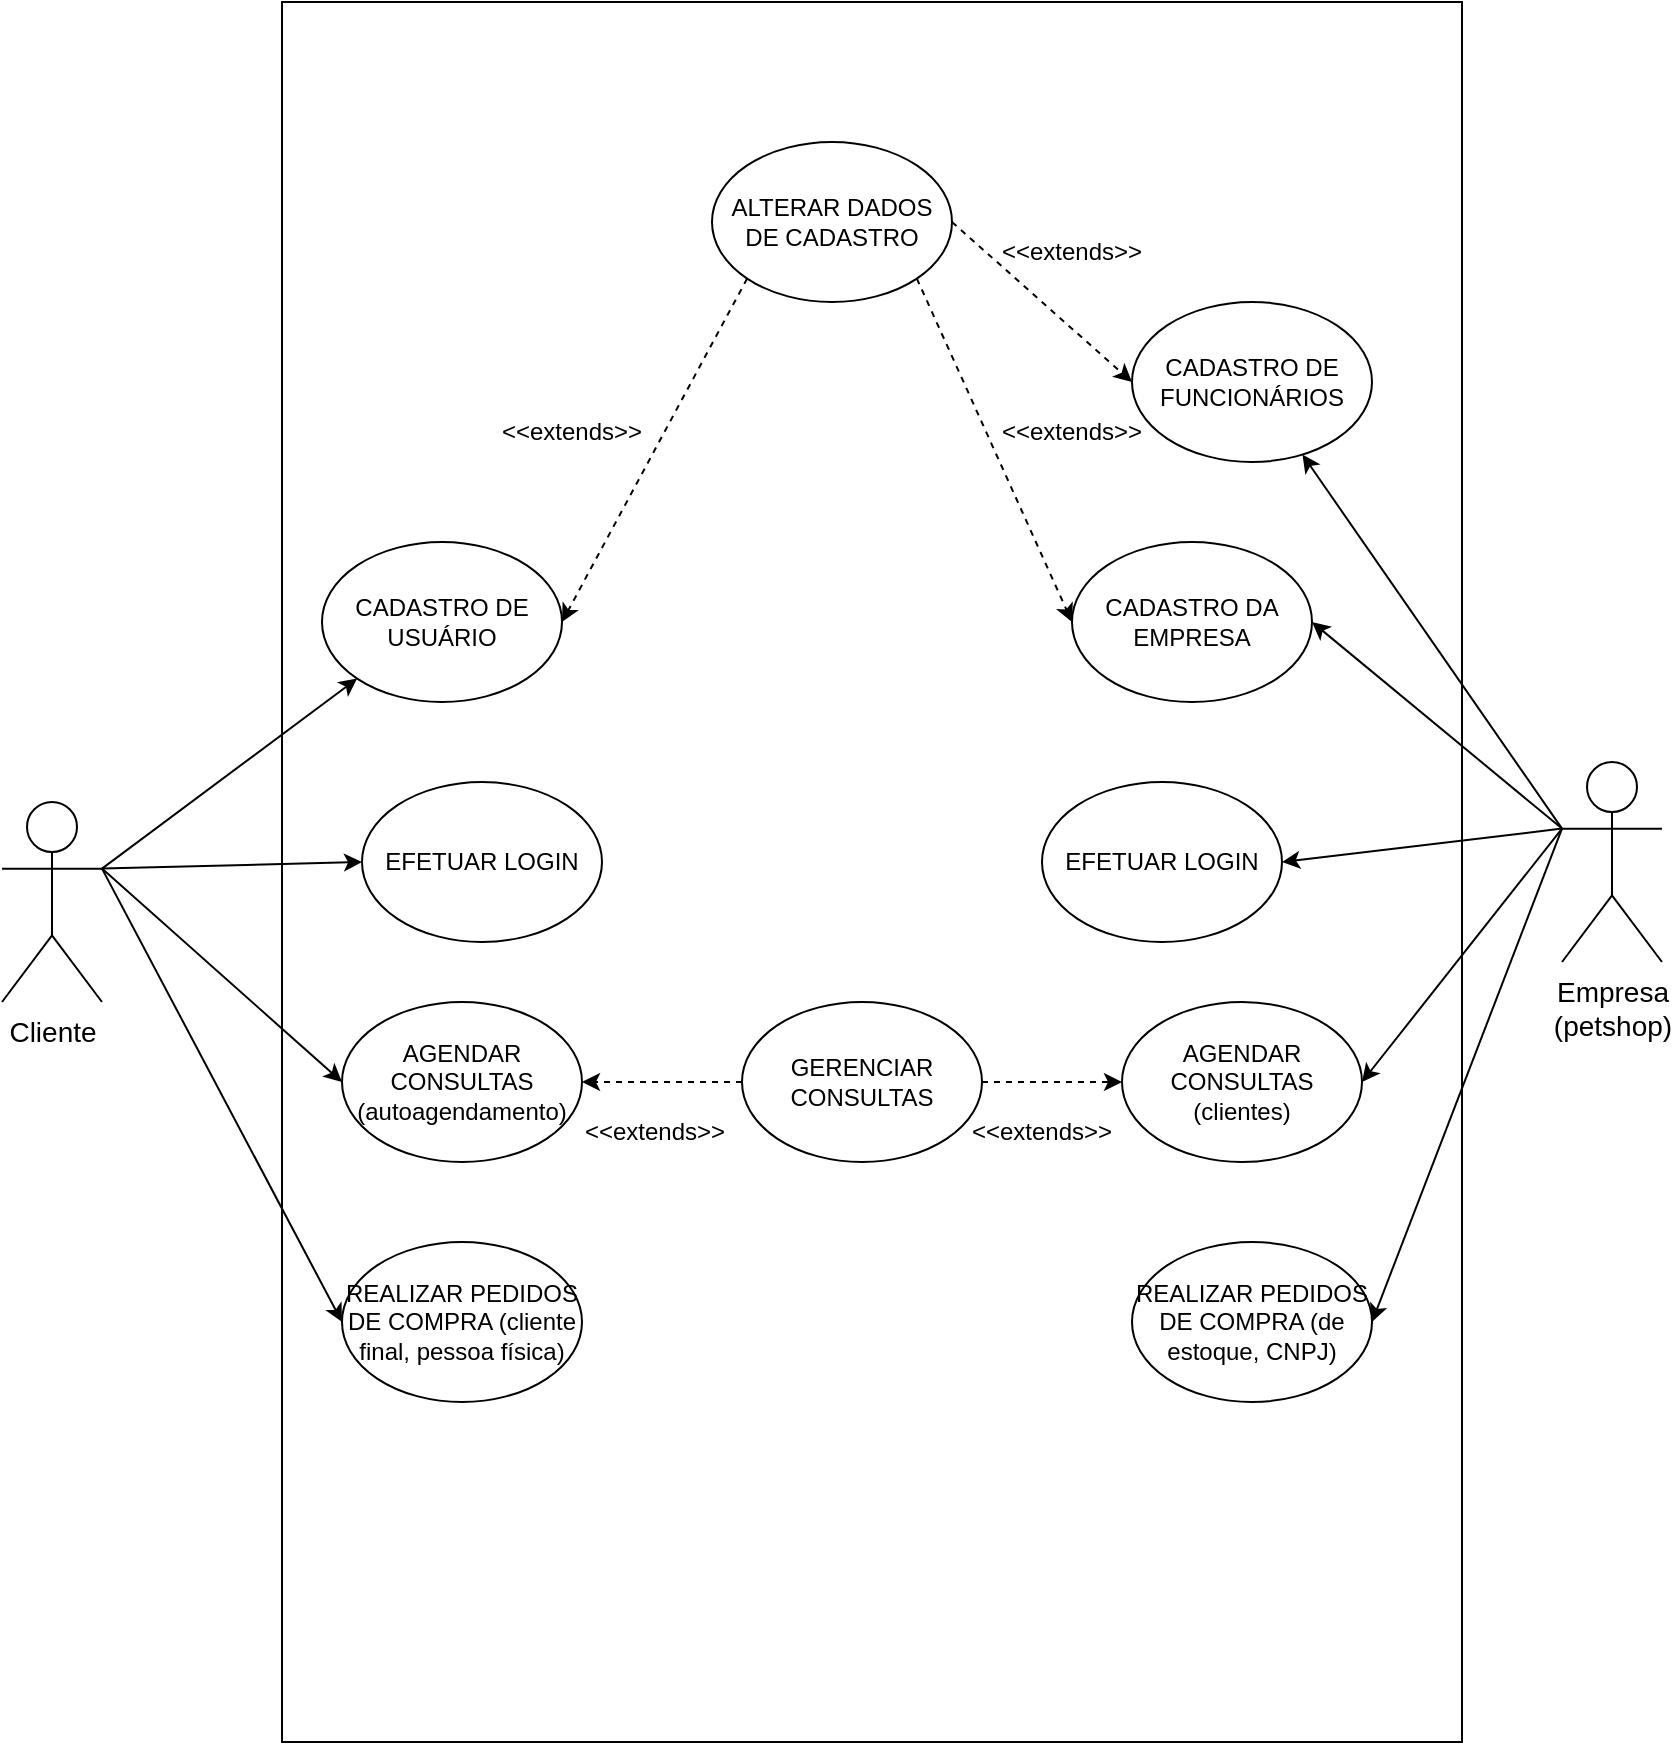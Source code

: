 <mxfile version="22.0.8" type="github">
  <diagram name="Page-1" id="cmvLj-Jmu_eHXBWfitiG">
    <mxGraphModel dx="2390" dy="1303" grid="1" gridSize="10" guides="1" tooltips="1" connect="1" arrows="1" fold="1" page="1" pageScale="1" pageWidth="850" pageHeight="1100" math="0" shadow="0">
      <root>
        <mxCell id="0" />
        <mxCell id="1" parent="0" />
        <mxCell id="b02hixyi1CkfagJmaC7L-49" value="" style="rounded=0;whiteSpace=wrap;html=1;glass=0;fillColor=none;movable=1;resizable=1;rotatable=1;deletable=1;editable=1;locked=0;connectable=1;strokeWidth=1;" vertex="1" parent="1">
          <mxGeometry x="150" y="90" width="590" height="870" as="geometry" />
        </mxCell>
        <mxCell id="b02hixyi1CkfagJmaC7L-20" style="rounded=0;orthogonalLoop=1;jettySize=auto;html=1;exitX=1;exitY=0.333;exitDx=0;exitDy=0;exitPerimeter=0;entryX=0;entryY=1;entryDx=0;entryDy=0;strokeColor=default;" edge="1" parent="1" source="b02hixyi1CkfagJmaC7L-1" target="b02hixyi1CkfagJmaC7L-6">
          <mxGeometry relative="1" as="geometry" />
        </mxCell>
        <mxCell id="b02hixyi1CkfagJmaC7L-21" style="rounded=0;orthogonalLoop=1;jettySize=auto;html=1;exitX=1;exitY=0.333;exitDx=0;exitDy=0;exitPerimeter=0;entryX=0;entryY=0.5;entryDx=0;entryDy=0;" edge="1" parent="1" source="b02hixyi1CkfagJmaC7L-1" target="b02hixyi1CkfagJmaC7L-7">
          <mxGeometry relative="1" as="geometry" />
        </mxCell>
        <mxCell id="b02hixyi1CkfagJmaC7L-23" style="rounded=0;orthogonalLoop=1;jettySize=auto;html=1;exitX=1;exitY=0.333;exitDx=0;exitDy=0;exitPerimeter=0;entryX=0;entryY=0.5;entryDx=0;entryDy=0;" edge="1" parent="1" source="b02hixyi1CkfagJmaC7L-1" target="b02hixyi1CkfagJmaC7L-8">
          <mxGeometry relative="1" as="geometry" />
        </mxCell>
        <mxCell id="b02hixyi1CkfagJmaC7L-24" style="rounded=0;orthogonalLoop=1;jettySize=auto;html=1;exitX=1;exitY=0.333;exitDx=0;exitDy=0;exitPerimeter=0;entryX=0;entryY=0.5;entryDx=0;entryDy=0;" edge="1" parent="1" source="b02hixyi1CkfagJmaC7L-1" target="b02hixyi1CkfagJmaC7L-9">
          <mxGeometry relative="1" as="geometry" />
        </mxCell>
        <mxCell id="b02hixyi1CkfagJmaC7L-1" value="&lt;font style=&quot;font-size: 14px;&quot;&gt;Cliente&lt;/font&gt;" style="shape=umlActor;verticalLabelPosition=bottom;verticalAlign=top;html=1;outlineConnect=0;" vertex="1" parent="1">
          <mxGeometry x="10" y="490" width="50" height="100" as="geometry" />
        </mxCell>
        <mxCell id="b02hixyi1CkfagJmaC7L-6" value="CADASTRO DE USUÁRIO" style="ellipse;whiteSpace=wrap;html=1;" vertex="1" parent="1">
          <mxGeometry x="170" y="360" width="120" height="80" as="geometry" />
        </mxCell>
        <mxCell id="b02hixyi1CkfagJmaC7L-7" value="EFETUAR LOGIN" style="ellipse;whiteSpace=wrap;html=1;" vertex="1" parent="1">
          <mxGeometry x="190" y="480" width="120" height="80" as="geometry" />
        </mxCell>
        <mxCell id="b02hixyi1CkfagJmaC7L-8" value="AGENDAR CONSULTAS (autoagendamento)" style="ellipse;whiteSpace=wrap;html=1;" vertex="1" parent="1">
          <mxGeometry x="180" y="590" width="120" height="80" as="geometry" />
        </mxCell>
        <mxCell id="b02hixyi1CkfagJmaC7L-9" value="REALIZAR PEDIDOS DE COMPRA (cliente final, pessoa física)" style="ellipse;whiteSpace=wrap;html=1;" vertex="1" parent="1">
          <mxGeometry x="180" y="710" width="120" height="80" as="geometry" />
        </mxCell>
        <mxCell id="b02hixyi1CkfagJmaC7L-19" style="rounded=0;orthogonalLoop=1;jettySize=auto;html=1;exitX=1;exitY=1;exitDx=0;exitDy=0;entryX=0;entryY=0.5;entryDx=0;entryDy=0;dashed=1;" edge="1" parent="1" source="b02hixyi1CkfagJmaC7L-11" target="b02hixyi1CkfagJmaC7L-15">
          <mxGeometry relative="1" as="geometry" />
        </mxCell>
        <mxCell id="b02hixyi1CkfagJmaC7L-44" style="rounded=0;orthogonalLoop=1;jettySize=auto;html=1;exitX=1;exitY=0.5;exitDx=0;exitDy=0;entryX=0;entryY=0.5;entryDx=0;entryDy=0;dashed=1;" edge="1" parent="1" source="b02hixyi1CkfagJmaC7L-11" target="b02hixyi1CkfagJmaC7L-42">
          <mxGeometry relative="1" as="geometry" />
        </mxCell>
        <mxCell id="b02hixyi1CkfagJmaC7L-11" value="ALTERAR DADOS DE CADASTRO" style="ellipse;whiteSpace=wrap;html=1;" vertex="1" parent="1">
          <mxGeometry x="365" y="160" width="120" height="80" as="geometry" />
        </mxCell>
        <mxCell id="b02hixyi1CkfagJmaC7L-33" style="rounded=0;orthogonalLoop=1;jettySize=auto;html=1;exitX=0;exitY=0.333;exitDx=0;exitDy=0;exitPerimeter=0;entryX=1;entryY=0.5;entryDx=0;entryDy=0;" edge="1" parent="1" source="b02hixyi1CkfagJmaC7L-12" target="b02hixyi1CkfagJmaC7L-15">
          <mxGeometry relative="1" as="geometry" />
        </mxCell>
        <mxCell id="b02hixyi1CkfagJmaC7L-35" style="rounded=0;orthogonalLoop=1;jettySize=auto;html=1;exitX=0;exitY=0.333;exitDx=0;exitDy=0;exitPerimeter=0;entryX=1;entryY=0.5;entryDx=0;entryDy=0;" edge="1" parent="1" source="b02hixyi1CkfagJmaC7L-12" target="b02hixyi1CkfagJmaC7L-34">
          <mxGeometry relative="1" as="geometry" />
        </mxCell>
        <mxCell id="b02hixyi1CkfagJmaC7L-39" style="rounded=0;orthogonalLoop=1;jettySize=auto;html=1;exitX=0;exitY=0.333;exitDx=0;exitDy=0;exitPerimeter=0;entryX=1;entryY=0.5;entryDx=0;entryDy=0;" edge="1" parent="1" source="b02hixyi1CkfagJmaC7L-12" target="b02hixyi1CkfagJmaC7L-32">
          <mxGeometry relative="1" as="geometry" />
        </mxCell>
        <mxCell id="b02hixyi1CkfagJmaC7L-41" style="rounded=0;orthogonalLoop=1;jettySize=auto;html=1;exitX=0;exitY=0.333;exitDx=0;exitDy=0;exitPerimeter=0;entryX=1;entryY=0.5;entryDx=0;entryDy=0;" edge="1" parent="1" source="b02hixyi1CkfagJmaC7L-12" target="b02hixyi1CkfagJmaC7L-40">
          <mxGeometry relative="1" as="geometry" />
        </mxCell>
        <mxCell id="b02hixyi1CkfagJmaC7L-43" style="rounded=0;orthogonalLoop=1;jettySize=auto;html=1;exitX=0;exitY=0.333;exitDx=0;exitDy=0;exitPerimeter=0;" edge="1" parent="1" source="b02hixyi1CkfagJmaC7L-12" target="b02hixyi1CkfagJmaC7L-42">
          <mxGeometry relative="1" as="geometry" />
        </mxCell>
        <mxCell id="b02hixyi1CkfagJmaC7L-12" value="&lt;span style=&quot;font-size: 14px;&quot;&gt;Empresa&lt;br&gt;(petshop)&lt;br&gt;&lt;/span&gt;" style="shape=umlActor;verticalLabelPosition=bottom;verticalAlign=top;html=1;outlineConnect=0;" vertex="1" parent="1">
          <mxGeometry x="790" y="470" width="50" height="100" as="geometry" />
        </mxCell>
        <mxCell id="b02hixyi1CkfagJmaC7L-15" value="CADASTRO DA EMPRESA" style="ellipse;whiteSpace=wrap;html=1;" vertex="1" parent="1">
          <mxGeometry x="545" y="360" width="120" height="80" as="geometry" />
        </mxCell>
        <mxCell id="b02hixyi1CkfagJmaC7L-18" style="orthogonalLoop=1;jettySize=auto;html=1;exitX=0;exitY=1;exitDx=0;exitDy=0;dashed=1;rounded=0;strokeColor=default;entryX=1;entryY=0.5;entryDx=0;entryDy=0;" edge="1" parent="1" source="b02hixyi1CkfagJmaC7L-11" target="b02hixyi1CkfagJmaC7L-6">
          <mxGeometry relative="1" as="geometry">
            <mxPoint x="224" y="336" as="targetPoint" />
          </mxGeometry>
        </mxCell>
        <mxCell id="b02hixyi1CkfagJmaC7L-27" value="&amp;lt;&amp;lt;extends&amp;gt;&amp;gt;" style="text;html=1;strokeColor=none;fillColor=none;align=center;verticalAlign=middle;whiteSpace=wrap;rounded=0;" vertex="1" parent="1">
          <mxGeometry x="250" y="290" width="90" height="30" as="geometry" />
        </mxCell>
        <mxCell id="b02hixyi1CkfagJmaC7L-28" value="&amp;lt;&amp;lt;extends&amp;gt;&amp;gt;" style="text;html=1;strokeColor=none;fillColor=none;align=center;verticalAlign=middle;whiteSpace=wrap;rounded=0;" vertex="1" parent="1">
          <mxGeometry x="500" y="290" width="90" height="30" as="geometry" />
        </mxCell>
        <mxCell id="b02hixyi1CkfagJmaC7L-30" style="edgeStyle=orthogonalEdgeStyle;rounded=0;orthogonalLoop=1;jettySize=auto;html=1;exitX=0;exitY=0.5;exitDx=0;exitDy=0;entryX=1;entryY=0.5;entryDx=0;entryDy=0;dashed=1;" edge="1" parent="1" source="b02hixyi1CkfagJmaC7L-29" target="b02hixyi1CkfagJmaC7L-8">
          <mxGeometry relative="1" as="geometry" />
        </mxCell>
        <mxCell id="b02hixyi1CkfagJmaC7L-36" style="edgeStyle=orthogonalEdgeStyle;rounded=0;orthogonalLoop=1;jettySize=auto;html=1;exitX=1;exitY=0.5;exitDx=0;exitDy=0;entryX=0;entryY=0.5;entryDx=0;entryDy=0;dashed=1;" edge="1" parent="1" source="b02hixyi1CkfagJmaC7L-29" target="b02hixyi1CkfagJmaC7L-32">
          <mxGeometry relative="1" as="geometry" />
        </mxCell>
        <mxCell id="b02hixyi1CkfagJmaC7L-29" value="GERENCIAR CONSULTAS" style="ellipse;whiteSpace=wrap;html=1;" vertex="1" parent="1">
          <mxGeometry x="380" y="590" width="120" height="80" as="geometry" />
        </mxCell>
        <mxCell id="b02hixyi1CkfagJmaC7L-31" value="&amp;lt;&amp;lt;extends&amp;gt;&amp;gt;" style="text;html=1;strokeColor=none;fillColor=none;align=center;verticalAlign=middle;whiteSpace=wrap;rounded=0;" vertex="1" parent="1">
          <mxGeometry x="290" y="635" width="93.33" height="40" as="geometry" />
        </mxCell>
        <mxCell id="b02hixyi1CkfagJmaC7L-32" value="AGENDAR CONSULTAS (clientes)" style="ellipse;whiteSpace=wrap;html=1;" vertex="1" parent="1">
          <mxGeometry x="570" y="590" width="120" height="80" as="geometry" />
        </mxCell>
        <mxCell id="b02hixyi1CkfagJmaC7L-34" value="EFETUAR LOGIN" style="ellipse;whiteSpace=wrap;html=1;" vertex="1" parent="1">
          <mxGeometry x="530" y="480" width="120" height="80" as="geometry" />
        </mxCell>
        <mxCell id="b02hixyi1CkfagJmaC7L-37" value="&amp;lt;&amp;lt;extends&amp;gt;&amp;gt;" style="text;html=1;strokeColor=none;fillColor=none;align=center;verticalAlign=middle;whiteSpace=wrap;rounded=0;" vertex="1" parent="1">
          <mxGeometry x="485" y="640" width="90" height="30" as="geometry" />
        </mxCell>
        <mxCell id="b02hixyi1CkfagJmaC7L-40" value="REALIZAR PEDIDOS DE COMPRA (de estoque, CNPJ)" style="ellipse;whiteSpace=wrap;html=1;" vertex="1" parent="1">
          <mxGeometry x="575" y="710" width="120" height="80" as="geometry" />
        </mxCell>
        <mxCell id="b02hixyi1CkfagJmaC7L-42" value="CADASTRO DE FUNCIONÁRIOS" style="ellipse;whiteSpace=wrap;html=1;" vertex="1" parent="1">
          <mxGeometry x="575" y="240" width="120" height="80" as="geometry" />
        </mxCell>
        <mxCell id="b02hixyi1CkfagJmaC7L-45" value="&amp;lt;&amp;lt;extends&amp;gt;&amp;gt;" style="text;html=1;strokeColor=none;fillColor=none;align=center;verticalAlign=middle;whiteSpace=wrap;rounded=0;" vertex="1" parent="1">
          <mxGeometry x="500" y="200" width="90" height="30" as="geometry" />
        </mxCell>
      </root>
    </mxGraphModel>
  </diagram>
</mxfile>
